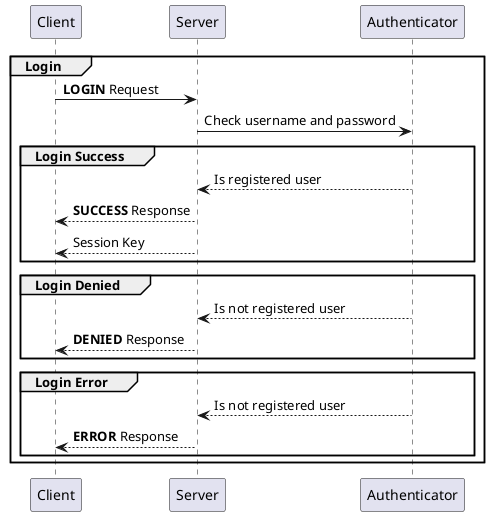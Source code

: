 @startuml
group Login
Client -> Server: **LOGIN** Request

    Server -> Authenticator: Check username and password

    group Login Success
        Authenticator --> Server: Is registered user
        Server --> Client: **SUCCESS** Response
        Server --> Client: Session Key
    end

    group Login Denied
        Authenticator --> Server: Is not registered user
        Server --> Client: **DENIED** Response
    end

    group Login Error
        Authenticator --> Server: Is not registered user
        Server --> Client: **ERROR** Response
    end
end
@enduml